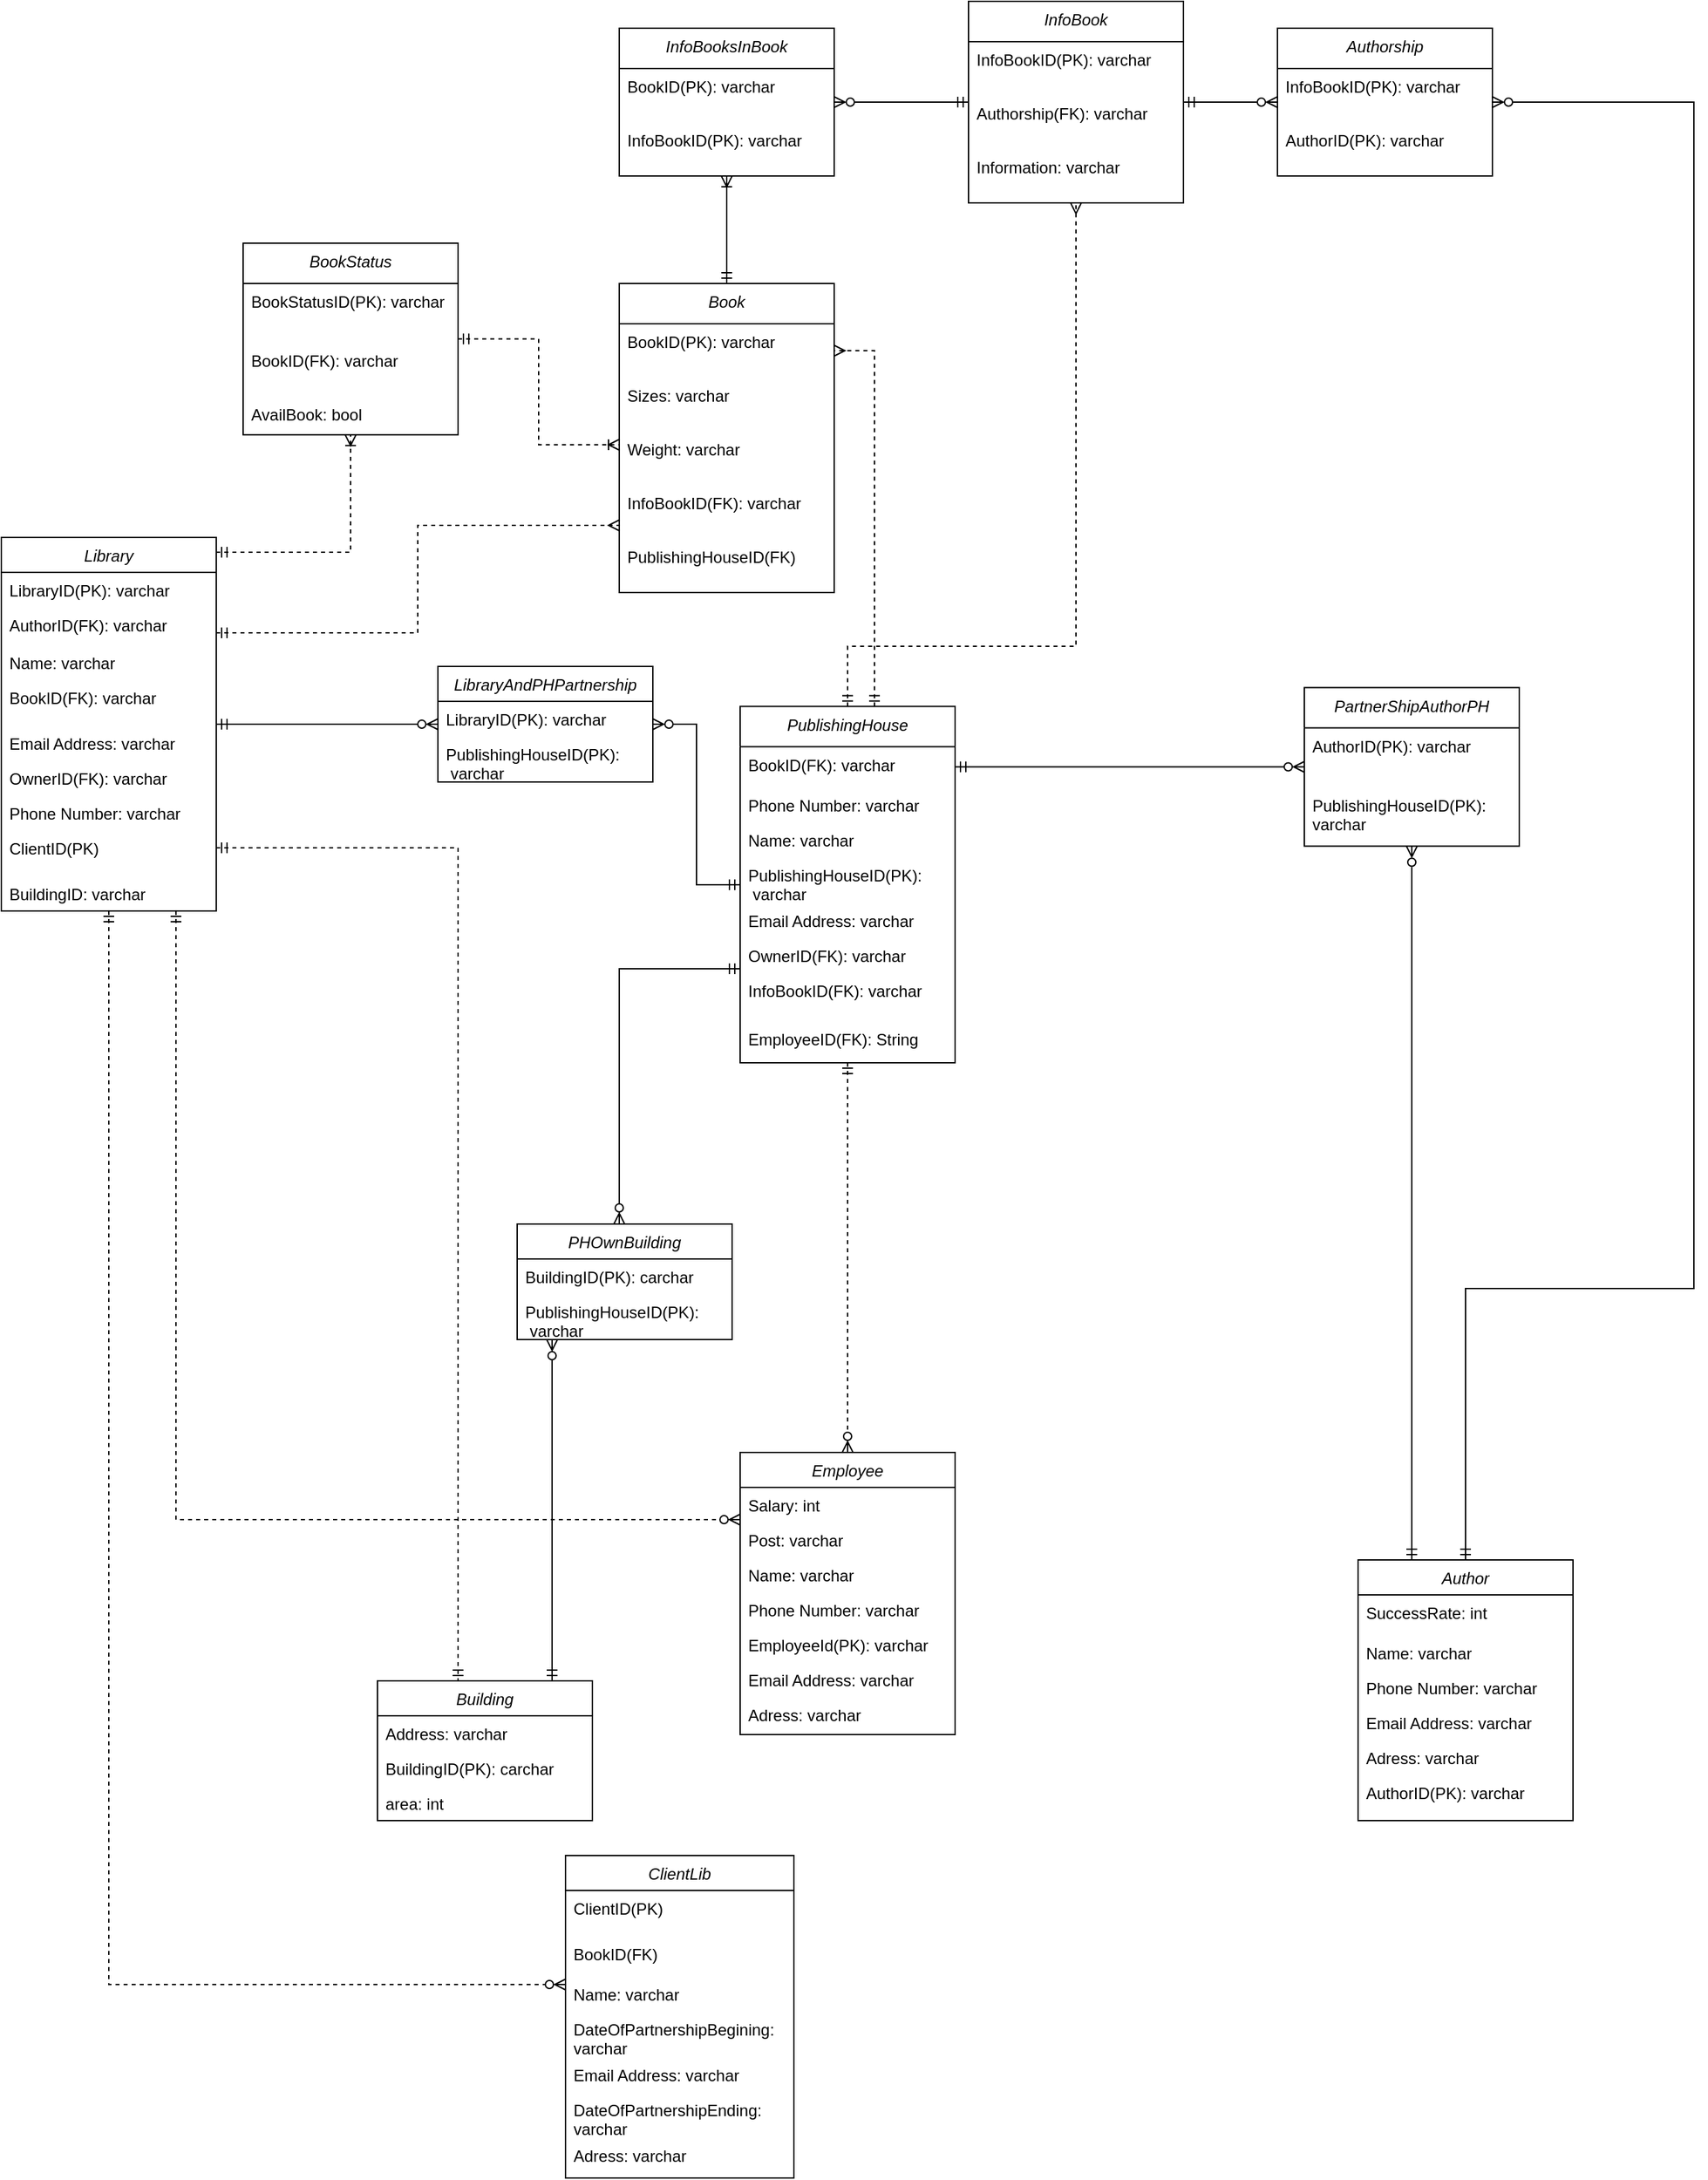 <mxfile version="24.7.17">
  <diagram name="Страница — 1" id="X7ePysLvYvUJZ-tygNwQ">
    <mxGraphModel dx="1500" dy="899" grid="1" gridSize="10" guides="1" tooltips="1" connect="1" arrows="1" fold="1" page="1" pageScale="1" pageWidth="827" pageHeight="1169" math="0" shadow="0">
      <root>
        <mxCell id="0" />
        <mxCell id="1" parent="0" />
        <mxCell id="-ZxG7SaFR2u5VgbHqJqT-193" style="edgeStyle=orthogonalEdgeStyle;shape=connector;rounded=0;orthogonalLoop=1;jettySize=auto;html=1;strokeColor=default;align=center;verticalAlign=middle;fontFamily=Helvetica;fontSize=11;fontColor=default;labelBackgroundColor=default;startArrow=ERmandOne;startFill=0;endArrow=ERzeroToMany;endFill=0;" parent="1" source="-ZxG7SaFR2u5VgbHqJqT-23" target="-ZxG7SaFR2u5VgbHqJqT-190" edge="1">
          <mxGeometry relative="1" as="geometry">
            <Array as="points">
              <mxPoint x="440" y="1180" />
              <mxPoint x="440" y="1180" />
            </Array>
          </mxGeometry>
        </mxCell>
        <mxCell id="-ZxG7SaFR2u5VgbHqJqT-23" value="Building" style="swimlane;fontStyle=2;align=center;verticalAlign=top;childLayout=stackLayout;horizontal=1;startSize=26;horizontalStack=0;resizeParent=1;resizeLast=0;collapsible=1;marginBottom=0;rounded=0;shadow=0;strokeWidth=1;" parent="1" vertex="1">
          <mxGeometry x="310" y="1380" width="160" height="104" as="geometry">
            <mxRectangle x="230" y="140" width="160" height="26" as="alternateBounds" />
          </mxGeometry>
        </mxCell>
        <mxCell id="-ZxG7SaFR2u5VgbHqJqT-212" value="Address: varchar" style="text;align=left;verticalAlign=top;spacingLeft=4;spacingRight=4;overflow=hidden;rotatable=0;points=[[0,0.5],[1,0.5]];portConstraint=eastwest;rounded=0;shadow=0;html=0;" parent="-ZxG7SaFR2u5VgbHqJqT-23" vertex="1">
          <mxGeometry y="26" width="160" height="26" as="geometry" />
        </mxCell>
        <mxCell id="-ZxG7SaFR2u5VgbHqJqT-24" value="BuildingID(PK): carchar" style="text;align=left;verticalAlign=top;spacingLeft=4;spacingRight=4;overflow=hidden;rotatable=0;points=[[0,0.5],[1,0.5]];portConstraint=eastwest;rounded=0;shadow=0;html=0;" parent="-ZxG7SaFR2u5VgbHqJqT-23" vertex="1">
          <mxGeometry y="52" width="160" height="26" as="geometry" />
        </mxCell>
        <mxCell id="-ZxG7SaFR2u5VgbHqJqT-25" value="area: int" style="text;align=left;verticalAlign=top;spacingLeft=4;spacingRight=4;overflow=hidden;rotatable=0;points=[[0,0.5],[1,0.5]];portConstraint=eastwest;rounded=0;shadow=0;html=0;" parent="-ZxG7SaFR2u5VgbHqJqT-23" vertex="1">
          <mxGeometry y="78" width="160" height="26" as="geometry" />
        </mxCell>
        <mxCell id="-ZxG7SaFR2u5VgbHqJqT-130" style="edgeStyle=orthogonalEdgeStyle;shape=connector;rounded=0;orthogonalLoop=1;jettySize=auto;html=1;strokeColor=default;align=center;verticalAlign=middle;fontFamily=Helvetica;fontSize=11;fontColor=default;labelBackgroundColor=default;startArrow=ERmandOne;startFill=0;endArrow=ERoneToMany;endFill=0;dashed=1;" parent="1" source="-ZxG7SaFR2u5VgbHqJqT-28" target="-ZxG7SaFR2u5VgbHqJqT-120" edge="1">
          <mxGeometry relative="1" as="geometry">
            <mxPoint x="200" y="540" as="sourcePoint" />
            <Array as="points">
              <mxPoint x="290" y="540" />
            </Array>
          </mxGeometry>
        </mxCell>
        <mxCell id="-ZxG7SaFR2u5VgbHqJqT-186" style="edgeStyle=orthogonalEdgeStyle;shape=connector;rounded=0;orthogonalLoop=1;jettySize=auto;html=1;strokeColor=default;align=center;verticalAlign=middle;fontFamily=Helvetica;fontSize=11;fontColor=default;labelBackgroundColor=default;startArrow=ERmandOne;startFill=0;endArrow=ERzeroToMany;endFill=0;" parent="1" source="-ZxG7SaFR2u5VgbHqJqT-28" target="-ZxG7SaFR2u5VgbHqJqT-173" edge="1">
          <mxGeometry relative="1" as="geometry" />
        </mxCell>
        <mxCell id="-ZxG7SaFR2u5VgbHqJqT-197" style="edgeStyle=orthogonalEdgeStyle;shape=connector;rounded=0;orthogonalLoop=1;jettySize=auto;html=1;strokeColor=default;align=center;verticalAlign=middle;fontFamily=Helvetica;fontSize=11;fontColor=default;labelBackgroundColor=default;startArrow=ERmandOne;startFill=0;endArrow=ERzeroToMany;endFill=0;dashed=1;" parent="1" source="-ZxG7SaFR2u5VgbHqJqT-28" target="-ZxG7SaFR2u5VgbHqJqT-68" edge="1">
          <mxGeometry relative="1" as="geometry">
            <Array as="points">
              <mxPoint x="110" y="1606" />
            </Array>
          </mxGeometry>
        </mxCell>
        <mxCell id="-ZxG7SaFR2u5VgbHqJqT-208" style="edgeStyle=orthogonalEdgeStyle;shape=connector;rounded=0;orthogonalLoop=1;jettySize=auto;html=1;strokeColor=default;align=center;verticalAlign=middle;fontFamily=Helvetica;fontSize=11;fontColor=default;labelBackgroundColor=default;startArrow=ERmandOne;startFill=0;endArrow=ERmany;endFill=0;dashed=1;" parent="1" source="-ZxG7SaFR2u5VgbHqJqT-28" target="-ZxG7SaFR2u5VgbHqJqT-131" edge="1">
          <mxGeometry relative="1" as="geometry">
            <Array as="points">
              <mxPoint x="340" y="600" />
              <mxPoint x="340" y="520" />
            </Array>
          </mxGeometry>
        </mxCell>
        <mxCell id="LHfTDv_aWgV9LVA2nYTW-2" style="edgeStyle=orthogonalEdgeStyle;shape=connector;rounded=0;orthogonalLoop=1;jettySize=auto;html=1;dashed=1;strokeColor=default;align=center;verticalAlign=middle;fontFamily=Helvetica;fontSize=11;fontColor=default;labelBackgroundColor=default;startArrow=ERmandOne;startFill=0;endArrow=ERzeroToMany;endFill=0;" edge="1" parent="1" source="-ZxG7SaFR2u5VgbHqJqT-117" target="-ZxG7SaFR2u5VgbHqJqT-52">
          <mxGeometry relative="1" as="geometry">
            <Array as="points">
              <mxPoint x="160" y="1260" />
            </Array>
          </mxGeometry>
        </mxCell>
        <mxCell id="-ZxG7SaFR2u5VgbHqJqT-28" value="Library" style="swimlane;fontStyle=2;align=center;verticalAlign=top;childLayout=stackLayout;horizontal=1;startSize=26;horizontalStack=0;resizeParent=1;resizeLast=0;collapsible=1;marginBottom=0;rounded=0;shadow=0;strokeWidth=1;" parent="1" vertex="1">
          <mxGeometry x="30" y="529" width="160" height="278" as="geometry">
            <mxRectangle x="230" y="140" width="160" height="26" as="alternateBounds" />
          </mxGeometry>
        </mxCell>
        <mxCell id="-ZxG7SaFR2u5VgbHqJqT-111" value="LibraryID(PK): varchar" style="text;align=left;verticalAlign=top;spacingLeft=4;spacingRight=4;overflow=hidden;rotatable=0;points=[[0,0.5],[1,0.5]];portConstraint=eastwest;rounded=0;shadow=0;html=0;" parent="-ZxG7SaFR2u5VgbHqJqT-28" vertex="1">
          <mxGeometry y="26" width="160" height="26" as="geometry" />
        </mxCell>
        <mxCell id="-ZxG7SaFR2u5VgbHqJqT-107" value="AuthorID(FK): varchar" style="text;align=left;verticalAlign=top;spacingLeft=4;spacingRight=4;overflow=hidden;rotatable=0;points=[[0,0.5],[1,0.5]];portConstraint=eastwest;" parent="-ZxG7SaFR2u5VgbHqJqT-28" vertex="1">
          <mxGeometry y="52" width="160" height="28" as="geometry" />
        </mxCell>
        <mxCell id="-ZxG7SaFR2u5VgbHqJqT-110" value="Name: varchar" style="text;align=left;verticalAlign=top;spacingLeft=4;spacingRight=4;overflow=hidden;rotatable=0;points=[[0,0.5],[1,0.5]];portConstraint=eastwest;" parent="-ZxG7SaFR2u5VgbHqJqT-28" vertex="1">
          <mxGeometry y="80" width="160" height="26" as="geometry" />
        </mxCell>
        <mxCell id="-ZxG7SaFR2u5VgbHqJqT-108" value="BookID(FK): varchar" style="text;align=left;verticalAlign=top;spacingLeft=4;spacingRight=4;overflow=hidden;rotatable=0;points=[[0,0.5],[1,0.5]];portConstraint=eastwest;" parent="-ZxG7SaFR2u5VgbHqJqT-28" vertex="1">
          <mxGeometry y="106" width="160" height="34" as="geometry" />
        </mxCell>
        <mxCell id="-ZxG7SaFR2u5VgbHqJqT-112" value="Email Address: varchar" style="text;align=left;verticalAlign=top;spacingLeft=4;spacingRight=4;overflow=hidden;rotatable=0;points=[[0,0.5],[1,0.5]];portConstraint=eastwest;rounded=0;shadow=0;html=0;" parent="-ZxG7SaFR2u5VgbHqJqT-28" vertex="1">
          <mxGeometry y="140" width="160" height="26" as="geometry" />
        </mxCell>
        <mxCell id="-ZxG7SaFR2u5VgbHqJqT-114" value="OwnerID(FK): varchar" style="text;align=left;verticalAlign=top;spacingLeft=4;spacingRight=4;overflow=hidden;rotatable=0;points=[[0,0.5],[1,0.5]];portConstraint=eastwest;rounded=0;shadow=0;html=0;" parent="-ZxG7SaFR2u5VgbHqJqT-28" vertex="1">
          <mxGeometry y="166" width="160" height="26" as="geometry" />
        </mxCell>
        <mxCell id="-ZxG7SaFR2u5VgbHqJqT-109" value="Phone Number: varchar" style="text;align=left;verticalAlign=top;spacingLeft=4;spacingRight=4;overflow=hidden;rotatable=0;points=[[0,0.5],[1,0.5]];portConstraint=eastwest;rounded=0;shadow=0;html=0;" parent="-ZxG7SaFR2u5VgbHqJqT-28" vertex="1">
          <mxGeometry y="192" width="160" height="26" as="geometry" />
        </mxCell>
        <mxCell id="-ZxG7SaFR2u5VgbHqJqT-216" value="ClientID(PK)" style="text;align=left;verticalAlign=top;spacingLeft=4;spacingRight=4;overflow=hidden;rotatable=0;points=[[0,0.5],[1,0.5]];portConstraint=eastwest;rounded=0;shadow=0;html=0;fontStyle=0" parent="-ZxG7SaFR2u5VgbHqJqT-28" vertex="1">
          <mxGeometry y="218" width="160" height="34" as="geometry" />
        </mxCell>
        <mxCell id="-ZxG7SaFR2u5VgbHqJqT-117" value="BuildingID: varchar" style="text;align=left;verticalAlign=top;spacingLeft=4;spacingRight=4;overflow=hidden;rotatable=0;points=[[0,0.5],[1,0.5]];portConstraint=eastwest;rounded=0;shadow=0;html=0;" parent="-ZxG7SaFR2u5VgbHqJqT-28" vertex="1">
          <mxGeometry y="252" width="160" height="26" as="geometry" />
        </mxCell>
        <mxCell id="-ZxG7SaFR2u5VgbHqJqT-187" style="edgeStyle=orthogonalEdgeStyle;shape=connector;rounded=0;orthogonalLoop=1;jettySize=auto;html=1;strokeColor=default;align=center;verticalAlign=middle;fontFamily=Helvetica;fontSize=11;fontColor=default;labelBackgroundColor=default;startArrow=ERmandOne;startFill=0;endArrow=ERzeroToMany;endFill=0;" parent="1" source="-ZxG7SaFR2u5VgbHqJqT-40" target="-ZxG7SaFR2u5VgbHqJqT-173" edge="1">
          <mxGeometry relative="1" as="geometry" />
        </mxCell>
        <mxCell id="-ZxG7SaFR2u5VgbHqJqT-188" style="edgeStyle=orthogonalEdgeStyle;shape=connector;rounded=0;orthogonalLoop=1;jettySize=auto;html=1;strokeColor=default;align=center;verticalAlign=middle;fontFamily=Helvetica;fontSize=11;fontColor=default;labelBackgroundColor=default;startArrow=ERmandOne;startFill=0;endArrow=ERzeroToMany;endFill=0;dashed=1;" parent="1" source="-ZxG7SaFR2u5VgbHqJqT-40" target="-ZxG7SaFR2u5VgbHqJqT-52" edge="1">
          <mxGeometry relative="1" as="geometry" />
        </mxCell>
        <mxCell id="-ZxG7SaFR2u5VgbHqJqT-207" style="edgeStyle=orthogonalEdgeStyle;shape=connector;rounded=0;orthogonalLoop=1;jettySize=auto;html=1;strokeColor=default;align=center;verticalAlign=middle;fontFamily=Helvetica;fontSize=11;fontColor=default;labelBackgroundColor=default;startArrow=ERmandOne;startFill=0;endArrow=ERmany;endFill=0;dashed=1;" parent="1" source="-ZxG7SaFR2u5VgbHqJqT-40" target="-ZxG7SaFR2u5VgbHqJqT-138" edge="1">
          <mxGeometry relative="1" as="geometry">
            <Array as="points">
              <mxPoint x="660" y="610" />
              <mxPoint x="830" y="610" />
            </Array>
          </mxGeometry>
        </mxCell>
        <mxCell id="DGBfZxkSnBY_tuZqTRpV-2" style="edgeStyle=orthogonalEdgeStyle;shape=connector;rounded=0;orthogonalLoop=1;jettySize=auto;html=1;dashed=1;strokeColor=default;align=center;verticalAlign=middle;fontFamily=Helvetica;fontSize=11;fontColor=default;labelBackgroundColor=default;startArrow=ERmandOne;startFill=0;endArrow=ERmany;endFill=0;" parent="1" source="-ZxG7SaFR2u5VgbHqJqT-40" target="-ZxG7SaFR2u5VgbHqJqT-133" edge="1">
          <mxGeometry relative="1" as="geometry">
            <Array as="points">
              <mxPoint x="680" y="390" />
            </Array>
          </mxGeometry>
        </mxCell>
        <mxCell id="-ZxG7SaFR2u5VgbHqJqT-40" value="PublishingHouse" style="swimlane;fontStyle=2;align=center;verticalAlign=top;childLayout=stackLayout;horizontal=1;startSize=30;horizontalStack=0;resizeParent=1;resizeLast=0;collapsible=1;marginBottom=0;rounded=0;shadow=0;strokeWidth=1;" parent="1" vertex="1">
          <mxGeometry x="580" y="654.75" width="160" height="265.25" as="geometry">
            <mxRectangle x="230" y="140" width="160" height="26" as="alternateBounds" />
          </mxGeometry>
        </mxCell>
        <mxCell id="-ZxG7SaFR2u5VgbHqJqT-42" value="BookID(FK): varchar" style="text;align=left;verticalAlign=top;spacingLeft=4;spacingRight=4;overflow=hidden;rotatable=0;points=[[0,0.5],[1,0.5]];portConstraint=eastwest;" parent="-ZxG7SaFR2u5VgbHqJqT-40" vertex="1">
          <mxGeometry y="30" width="160" height="30" as="geometry" />
        </mxCell>
        <mxCell id="-ZxG7SaFR2u5VgbHqJqT-12" value="Phone Number: varchar" style="text;align=left;verticalAlign=top;spacingLeft=4;spacingRight=4;overflow=hidden;rotatable=0;points=[[0,0.5],[1,0.5]];portConstraint=eastwest;rounded=0;shadow=0;html=0;" parent="-ZxG7SaFR2u5VgbHqJqT-40" vertex="1">
          <mxGeometry y="60" width="160" height="26" as="geometry" />
        </mxCell>
        <mxCell id="-ZxG7SaFR2u5VgbHqJqT-101" value="Name: varchar" style="text;align=left;verticalAlign=top;spacingLeft=4;spacingRight=4;overflow=hidden;rotatable=0;points=[[0,0.5],[1,0.5]];portConstraint=eastwest;" parent="-ZxG7SaFR2u5VgbHqJqT-40" vertex="1">
          <mxGeometry y="86" width="160" height="26" as="geometry" />
        </mxCell>
        <mxCell id="-ZxG7SaFR2u5VgbHqJqT-103" value="PublishingHouseID(PK):&#xa; varchar" style="text;align=left;verticalAlign=top;spacingLeft=4;spacingRight=4;overflow=hidden;rotatable=0;points=[[0,0.5],[1,0.5]];portConstraint=eastwest;rounded=0;shadow=0;html=0;" parent="-ZxG7SaFR2u5VgbHqJqT-40" vertex="1">
          <mxGeometry y="112" width="160" height="34" as="geometry" />
        </mxCell>
        <mxCell id="-ZxG7SaFR2u5VgbHqJqT-104" value="Email Address: varchar" style="text;align=left;verticalAlign=top;spacingLeft=4;spacingRight=4;overflow=hidden;rotatable=0;points=[[0,0.5],[1,0.5]];portConstraint=eastwest;rounded=0;shadow=0;html=0;" parent="-ZxG7SaFR2u5VgbHqJqT-40" vertex="1">
          <mxGeometry y="146" width="160" height="26" as="geometry" />
        </mxCell>
        <mxCell id="-ZxG7SaFR2u5VgbHqJqT-102" value="OwnerID(FK): varchar" style="text;align=left;verticalAlign=top;spacingLeft=4;spacingRight=4;overflow=hidden;rotatable=0;points=[[0,0.5],[1,0.5]];portConstraint=eastwest;rounded=0;shadow=0;html=0;" parent="-ZxG7SaFR2u5VgbHqJqT-40" vertex="1">
          <mxGeometry y="172" width="160" height="26" as="geometry" />
        </mxCell>
        <mxCell id="-ZxG7SaFR2u5VgbHqJqT-183" value="InfoBookID(FK): varchar" style="text;align=left;verticalAlign=top;spacingLeft=4;spacingRight=4;overflow=hidden;rotatable=0;points=[[0,0.5],[1,0.5]];portConstraint=eastwest;" parent="-ZxG7SaFR2u5VgbHqJqT-40" vertex="1">
          <mxGeometry y="198" width="160" height="36" as="geometry" />
        </mxCell>
        <mxCell id="-ZxG7SaFR2u5VgbHqJqT-205" value="EmployeeID(FK): String" style="text;align=left;verticalAlign=top;spacingLeft=4;spacingRight=4;overflow=hidden;rotatable=0;points=[[0,0.5],[1,0.5]];portConstraint=eastwest;rounded=0;shadow=0;html=0;" parent="-ZxG7SaFR2u5VgbHqJqT-40" vertex="1">
          <mxGeometry y="234" width="160" height="26" as="geometry" />
        </mxCell>
        <mxCell id="-ZxG7SaFR2u5VgbHqJqT-52" value="Employee" style="swimlane;fontStyle=2;align=center;verticalAlign=top;childLayout=stackLayout;horizontal=1;startSize=26;horizontalStack=0;resizeParent=1;resizeLast=0;collapsible=1;marginBottom=0;rounded=0;shadow=0;strokeWidth=1;" parent="1" vertex="1">
          <mxGeometry x="580" y="1210" width="160" height="210" as="geometry">
            <mxRectangle x="230" y="140" width="160" height="26" as="alternateBounds" />
          </mxGeometry>
        </mxCell>
        <mxCell id="-ZxG7SaFR2u5VgbHqJqT-53" value="Salary: int" style="text;align=left;verticalAlign=top;spacingLeft=4;spacingRight=4;overflow=hidden;rotatable=0;points=[[0,0.5],[1,0.5]];portConstraint=eastwest;rounded=0;shadow=0;html=0;" parent="-ZxG7SaFR2u5VgbHqJqT-52" vertex="1">
          <mxGeometry y="26" width="160" height="26" as="geometry" />
        </mxCell>
        <mxCell id="-ZxG7SaFR2u5VgbHqJqT-54" value="Post: varchar" style="text;align=left;verticalAlign=top;spacingLeft=4;spacingRight=4;overflow=hidden;rotatable=0;points=[[0,0.5],[1,0.5]];portConstraint=eastwest;rounded=0;shadow=0;html=0;" parent="-ZxG7SaFR2u5VgbHqJqT-52" vertex="1">
          <mxGeometry y="52" width="160" height="26" as="geometry" />
        </mxCell>
        <mxCell id="-ZxG7SaFR2u5VgbHqJqT-215" value="Name: varchar" style="text;align=left;verticalAlign=top;spacingLeft=4;spacingRight=4;overflow=hidden;rotatable=0;points=[[0,0.5],[1,0.5]];portConstraint=eastwest;" parent="-ZxG7SaFR2u5VgbHqJqT-52" vertex="1">
          <mxGeometry y="78" width="160" height="26" as="geometry" />
        </mxCell>
        <mxCell id="-ZxG7SaFR2u5VgbHqJqT-5" value="Phone Number: varchar" style="text;align=left;verticalAlign=top;spacingLeft=4;spacingRight=4;overflow=hidden;rotatable=0;points=[[0,0.5],[1,0.5]];portConstraint=eastwest;rounded=0;shadow=0;html=0;" parent="-ZxG7SaFR2u5VgbHqJqT-52" vertex="1">
          <mxGeometry y="104" width="160" height="26" as="geometry" />
        </mxCell>
        <mxCell id="-ZxG7SaFR2u5VgbHqJqT-55" value="EmployeeId(PK): varchar" style="text;align=left;verticalAlign=top;spacingLeft=4;spacingRight=4;overflow=hidden;rotatable=0;points=[[0,0.5],[1,0.5]];portConstraint=eastwest;rounded=0;shadow=0;html=0;" parent="-ZxG7SaFR2u5VgbHqJqT-52" vertex="1">
          <mxGeometry y="130" width="160" height="26" as="geometry" />
        </mxCell>
        <mxCell id="-ZxG7SaFR2u5VgbHqJqT-6" value="Email Address: varchar" style="text;align=left;verticalAlign=top;spacingLeft=4;spacingRight=4;overflow=hidden;rotatable=0;points=[[0,0.5],[1,0.5]];portConstraint=eastwest;rounded=0;shadow=0;html=0;" parent="-ZxG7SaFR2u5VgbHqJqT-52" vertex="1">
          <mxGeometry y="156" width="160" height="26" as="geometry" />
        </mxCell>
        <mxCell id="-ZxG7SaFR2u5VgbHqJqT-7" value="Adress: varchar" style="text;align=left;verticalAlign=top;spacingLeft=4;spacingRight=4;overflow=hidden;rotatable=0;points=[[0,0.5],[1,0.5]];portConstraint=eastwest;rounded=0;shadow=0;html=0;" parent="-ZxG7SaFR2u5VgbHqJqT-52" vertex="1">
          <mxGeometry y="182" width="160" height="26" as="geometry" />
        </mxCell>
        <mxCell id="-ZxG7SaFR2u5VgbHqJqT-150" style="edgeStyle=orthogonalEdgeStyle;shape=connector;rounded=0;orthogonalLoop=1;jettySize=auto;html=1;strokeColor=default;align=center;verticalAlign=middle;fontFamily=Helvetica;fontSize=11;fontColor=default;labelBackgroundColor=default;startArrow=ERmandOne;startFill=0;endArrow=ERzeroToMany;endFill=0;" parent="1" source="-ZxG7SaFR2u5VgbHqJqT-59" target="-ZxG7SaFR2u5VgbHqJqT-144" edge="1">
          <mxGeometry relative="1" as="geometry">
            <mxPoint x="1220" y="375" as="targetPoint" />
            <Array as="points">
              <mxPoint x="1290" y="1088" />
              <mxPoint x="1290" y="205" />
            </Array>
          </mxGeometry>
        </mxCell>
        <mxCell id="-ZxG7SaFR2u5VgbHqJqT-59" value="Author" style="swimlane;fontStyle=2;align=center;verticalAlign=top;childLayout=stackLayout;horizontal=1;startSize=26;horizontalStack=0;resizeParent=1;resizeLast=0;collapsible=1;marginBottom=0;rounded=0;shadow=0;strokeWidth=1;" parent="1" vertex="1">
          <mxGeometry x="1040" y="1290" width="160" height="194" as="geometry">
            <mxRectangle x="760" y="1016" width="160" height="26" as="alternateBounds" />
          </mxGeometry>
        </mxCell>
        <mxCell id="-ZxG7SaFR2u5VgbHqJqT-62" value="SuccessRate: int" style="text;align=left;verticalAlign=top;spacingLeft=4;spacingRight=4;overflow=hidden;rotatable=0;points=[[0,0.5],[1,0.5]];portConstraint=eastwest;rounded=0;shadow=0;html=0;fontStyle=0" parent="-ZxG7SaFR2u5VgbHqJqT-59" vertex="1">
          <mxGeometry y="26" width="160" height="30" as="geometry" />
        </mxCell>
        <mxCell id="-ZxG7SaFR2u5VgbHqJqT-169" value="Name: varchar" style="text;align=left;verticalAlign=top;spacingLeft=4;spacingRight=4;overflow=hidden;rotatable=0;points=[[0,0.5],[1,0.5]];portConstraint=eastwest;" parent="-ZxG7SaFR2u5VgbHqJqT-59" vertex="1">
          <mxGeometry y="56" width="160" height="26" as="geometry" />
        </mxCell>
        <mxCell id="-ZxG7SaFR2u5VgbHqJqT-170" value="Phone Number: varchar" style="text;align=left;verticalAlign=top;spacingLeft=4;spacingRight=4;overflow=hidden;rotatable=0;points=[[0,0.5],[1,0.5]];portConstraint=eastwest;rounded=0;shadow=0;html=0;" parent="-ZxG7SaFR2u5VgbHqJqT-59" vertex="1">
          <mxGeometry y="82" width="160" height="26" as="geometry" />
        </mxCell>
        <mxCell id="-ZxG7SaFR2u5VgbHqJqT-171" value="Email Address: varchar" style="text;align=left;verticalAlign=top;spacingLeft=4;spacingRight=4;overflow=hidden;rotatable=0;points=[[0,0.5],[1,0.5]];portConstraint=eastwest;rounded=0;shadow=0;html=0;" parent="-ZxG7SaFR2u5VgbHqJqT-59" vertex="1">
          <mxGeometry y="108" width="160" height="26" as="geometry" />
        </mxCell>
        <mxCell id="-ZxG7SaFR2u5VgbHqJqT-172" value="Adress: varchar" style="text;align=left;verticalAlign=top;spacingLeft=4;spacingRight=4;overflow=hidden;rotatable=0;points=[[0,0.5],[1,0.5]];portConstraint=eastwest;rounded=0;shadow=0;html=0;" parent="-ZxG7SaFR2u5VgbHqJqT-59" vertex="1">
          <mxGeometry y="134" width="160" height="26" as="geometry" />
        </mxCell>
        <mxCell id="-ZxG7SaFR2u5VgbHqJqT-168" value="AuthorID(PK): varchar" style="text;align=left;verticalAlign=top;spacingLeft=4;spacingRight=4;overflow=hidden;rotatable=0;points=[[0,0.5],[1,0.5]];portConstraint=eastwest;rounded=0;shadow=0;html=0;fontStyle=0" parent="-ZxG7SaFR2u5VgbHqJqT-59" vertex="1">
          <mxGeometry y="160" width="160" height="30" as="geometry" />
        </mxCell>
        <mxCell id="-ZxG7SaFR2u5VgbHqJqT-68" value="ClientLib" style="swimlane;fontStyle=2;align=center;verticalAlign=top;childLayout=stackLayout;horizontal=1;startSize=26;horizontalStack=0;resizeParent=1;resizeLast=0;collapsible=1;marginBottom=0;rounded=0;shadow=0;strokeWidth=1;" parent="1" vertex="1">
          <mxGeometry x="450" y="1510" width="170" height="240" as="geometry">
            <mxRectangle x="230" y="140" width="160" height="26" as="alternateBounds" />
          </mxGeometry>
        </mxCell>
        <mxCell id="-ZxG7SaFR2u5VgbHqJqT-69" value="ClientID(PK)" style="text;align=left;verticalAlign=top;spacingLeft=4;spacingRight=4;overflow=hidden;rotatable=0;points=[[0,0.5],[1,0.5]];portConstraint=eastwest;rounded=0;shadow=0;html=0;fontStyle=0" parent="-ZxG7SaFR2u5VgbHqJqT-68" vertex="1">
          <mxGeometry y="26" width="170" height="34" as="geometry" />
        </mxCell>
        <mxCell id="-ZxG7SaFR2u5VgbHqJqT-70" value="BookID(FK)" style="text;align=left;verticalAlign=top;spacingLeft=4;spacingRight=4;overflow=hidden;rotatable=0;points=[[0,0.5],[1,0.5]];portConstraint=eastwest;rounded=0;shadow=0;html=0;fontStyle=0" parent="-ZxG7SaFR2u5VgbHqJqT-68" vertex="1">
          <mxGeometry y="60" width="170" height="30" as="geometry" />
        </mxCell>
        <mxCell id="-ZxG7SaFR2u5VgbHqJqT-203" value="Name: varchar" style="text;align=left;verticalAlign=top;spacingLeft=4;spacingRight=4;overflow=hidden;rotatable=0;points=[[0,0.5],[1,0.5]];portConstraint=eastwest;" parent="-ZxG7SaFR2u5VgbHqJqT-68" vertex="1">
          <mxGeometry y="90" width="170" height="26" as="geometry" />
        </mxCell>
        <mxCell id="-ZxG7SaFR2u5VgbHqJqT-71" value="DateOfPartnershipBegining:&#xa;varchar" style="text;align=left;verticalAlign=top;spacingLeft=4;spacingRight=4;overflow=hidden;rotatable=0;points=[[0,0.5],[1,0.5]];portConstraint=eastwest;rounded=0;shadow=0;html=0;fontStyle=0" parent="-ZxG7SaFR2u5VgbHqJqT-68" vertex="1">
          <mxGeometry y="116" width="170" height="34" as="geometry" />
        </mxCell>
        <mxCell id="-ZxG7SaFR2u5VgbHqJqT-200" value="Email Address: varchar" style="text;align=left;verticalAlign=top;spacingLeft=4;spacingRight=4;overflow=hidden;rotatable=0;points=[[0,0.5],[1,0.5]];portConstraint=eastwest;rounded=0;shadow=0;html=0;" parent="-ZxG7SaFR2u5VgbHqJqT-68" vertex="1">
          <mxGeometry y="150" width="170" height="26" as="geometry" />
        </mxCell>
        <mxCell id="-ZxG7SaFR2u5VgbHqJqT-72" value="DateOfPartnershipEnding:&#xa;varchar" style="text;align=left;verticalAlign=top;spacingLeft=4;spacingRight=4;overflow=hidden;rotatable=0;points=[[0,0.5],[1,0.5]];portConstraint=eastwest;rounded=0;shadow=0;html=0;fontStyle=0" parent="-ZxG7SaFR2u5VgbHqJqT-68" vertex="1">
          <mxGeometry y="176" width="170" height="34" as="geometry" />
        </mxCell>
        <mxCell id="-ZxG7SaFR2u5VgbHqJqT-201" value="Adress: varchar" style="text;align=left;verticalAlign=top;spacingLeft=4;spacingRight=4;overflow=hidden;rotatable=0;points=[[0,0.5],[1,0.5]];portConstraint=eastwest;rounded=0;shadow=0;html=0;" parent="-ZxG7SaFR2u5VgbHqJqT-68" vertex="1">
          <mxGeometry y="210" width="170" height="26" as="geometry" />
        </mxCell>
        <mxCell id="-ZxG7SaFR2u5VgbHqJqT-90" value="PartnerShipAuthorPH" style="swimlane;fontStyle=2;align=center;verticalAlign=top;childLayout=stackLayout;horizontal=1;startSize=30;horizontalStack=0;resizeParent=1;resizeLast=0;collapsible=1;marginBottom=0;rounded=0;shadow=0;strokeWidth=1;" parent="1" vertex="1">
          <mxGeometry x="1000" y="640.75" width="160" height="118" as="geometry">
            <mxRectangle x="230" y="140" width="160" height="26" as="alternateBounds" />
          </mxGeometry>
        </mxCell>
        <mxCell id="-ZxG7SaFR2u5VgbHqJqT-100" value="AuthorID(PK): varchar" style="text;align=left;verticalAlign=top;spacingLeft=4;spacingRight=4;overflow=hidden;rotatable=0;points=[[0,0.5],[1,0.5]];portConstraint=eastwest;" parent="-ZxG7SaFR2u5VgbHqJqT-90" vertex="1">
          <mxGeometry y="30" width="160" height="44" as="geometry" />
        </mxCell>
        <mxCell id="-ZxG7SaFR2u5VgbHqJqT-93" value="PublishingHouseID(PK): &#xa;varchar" style="text;align=left;verticalAlign=top;spacingLeft=4;spacingRight=4;overflow=hidden;rotatable=0;points=[[0,0.5],[1,0.5]];portConstraint=eastwest;rounded=0;shadow=0;html=0;fontStyle=0" parent="-ZxG7SaFR2u5VgbHqJqT-90" vertex="1">
          <mxGeometry y="74" width="160" height="44" as="geometry" />
        </mxCell>
        <mxCell id="-ZxG7SaFR2u5VgbHqJqT-98" style="edgeStyle=orthogonalEdgeStyle;rounded=0;orthogonalLoop=1;jettySize=auto;html=1;endArrow=ERzeroToMany;endFill=0;startArrow=ERmandOne;startFill=0;" parent="1" source="-ZxG7SaFR2u5VgbHqJqT-42" target="-ZxG7SaFR2u5VgbHqJqT-90" edge="1">
          <mxGeometry relative="1" as="geometry" />
        </mxCell>
        <mxCell id="-ZxG7SaFR2u5VgbHqJqT-99" style="edgeStyle=orthogonalEdgeStyle;rounded=0;orthogonalLoop=1;jettySize=auto;html=1;endArrow=ERzeroToMany;endFill=0;startArrow=ERmandOne;startFill=0;exitX=0.25;exitY=0;exitDx=0;exitDy=0;" parent="1" source="-ZxG7SaFR2u5VgbHqJqT-59" target="-ZxG7SaFR2u5VgbHqJqT-90" edge="1">
          <mxGeometry relative="1" as="geometry">
            <mxPoint x="917.92" y="1045.256" as="sourcePoint" />
            <mxPoint x="1070" y="941" as="targetPoint" />
            <Array as="points" />
          </mxGeometry>
        </mxCell>
        <mxCell id="-ZxG7SaFR2u5VgbHqJqT-198" style="edgeStyle=orthogonalEdgeStyle;shape=connector;rounded=0;orthogonalLoop=1;jettySize=auto;html=1;strokeColor=default;align=center;verticalAlign=middle;fontFamily=Helvetica;fontSize=11;fontColor=default;labelBackgroundColor=default;startArrow=ERmandOne;startFill=0;endArrow=ERoneToMany;endFill=0;dashed=1;" parent="1" source="-ZxG7SaFR2u5VgbHqJqT-120" target="-ZxG7SaFR2u5VgbHqJqT-131" edge="1">
          <mxGeometry relative="1" as="geometry">
            <Array as="points">
              <mxPoint x="430" y="381" />
              <mxPoint x="430" y="460" />
            </Array>
          </mxGeometry>
        </mxCell>
        <mxCell id="-ZxG7SaFR2u5VgbHqJqT-120" value="BookStatus" style="swimlane;fontStyle=2;align=center;verticalAlign=top;childLayout=stackLayout;horizontal=1;startSize=30;horizontalStack=0;resizeParent=1;resizeLast=0;collapsible=1;marginBottom=0;rounded=0;shadow=0;strokeWidth=1;" parent="1" vertex="1">
          <mxGeometry x="210" y="310" width="160" height="142.62" as="geometry">
            <mxRectangle x="230" y="140" width="160" height="26" as="alternateBounds" />
          </mxGeometry>
        </mxCell>
        <mxCell id="-ZxG7SaFR2u5VgbHqJqT-121" value="BookStatusID(PK): varchar" style="text;align=left;verticalAlign=top;spacingLeft=4;spacingRight=4;overflow=hidden;rotatable=0;points=[[0,0.5],[1,0.5]];portConstraint=eastwest;" parent="-ZxG7SaFR2u5VgbHqJqT-120" vertex="1">
          <mxGeometry y="30" width="160" height="44" as="geometry" />
        </mxCell>
        <mxCell id="-ZxG7SaFR2u5VgbHqJqT-122" value="BookID(FK): varchar" style="text;align=left;verticalAlign=top;spacingLeft=4;spacingRight=4;overflow=hidden;rotatable=0;points=[[0,0.5],[1,0.5]];portConstraint=eastwest;" parent="-ZxG7SaFR2u5VgbHqJqT-120" vertex="1">
          <mxGeometry y="74" width="160" height="40" as="geometry" />
        </mxCell>
        <mxCell id="-ZxG7SaFR2u5VgbHqJqT-123" value="AvailBook: bool" style="text;align=left;verticalAlign=top;spacingLeft=4;spacingRight=4;overflow=hidden;rotatable=0;points=[[0,0.5],[1,0.5]];portConstraint=eastwest;rounded=0;shadow=0;html=0;" parent="-ZxG7SaFR2u5VgbHqJqT-120" vertex="1">
          <mxGeometry y="114" width="160" height="26" as="geometry" />
        </mxCell>
        <mxCell id="-ZxG7SaFR2u5VgbHqJqT-163" style="edgeStyle=orthogonalEdgeStyle;shape=connector;rounded=0;orthogonalLoop=1;jettySize=auto;html=1;strokeColor=default;align=center;verticalAlign=middle;fontFamily=Helvetica;fontSize=11;fontColor=default;labelBackgroundColor=default;startArrow=ERmandOne;startFill=0;endArrow=ERoneToMany;endFill=0;" parent="1" source="-ZxG7SaFR2u5VgbHqJqT-131" target="-ZxG7SaFR2u5VgbHqJqT-158" edge="1">
          <mxGeometry relative="1" as="geometry" />
        </mxCell>
        <mxCell id="-ZxG7SaFR2u5VgbHqJqT-131" value="Book" style="swimlane;fontStyle=2;align=center;verticalAlign=top;childLayout=stackLayout;horizontal=1;startSize=30;horizontalStack=0;resizeParent=1;resizeLast=0;collapsible=1;marginBottom=0;rounded=0;shadow=0;strokeWidth=1;" parent="1" vertex="1">
          <mxGeometry x="490" y="340" width="160" height="230" as="geometry">
            <mxRectangle x="230" y="140" width="160" height="26" as="alternateBounds" />
          </mxGeometry>
        </mxCell>
        <mxCell id="-ZxG7SaFR2u5VgbHqJqT-133" value="BookID(PK): varchar" style="text;align=left;verticalAlign=top;spacingLeft=4;spacingRight=4;overflow=hidden;rotatable=0;points=[[0,0.5],[1,0.5]];portConstraint=eastwest;" parent="-ZxG7SaFR2u5VgbHqJqT-131" vertex="1">
          <mxGeometry y="30" width="160" height="40" as="geometry" />
        </mxCell>
        <mxCell id="-ZxG7SaFR2u5VgbHqJqT-135" value="Sizes: varchar" style="text;align=left;verticalAlign=top;spacingLeft=4;spacingRight=4;overflow=hidden;rotatable=0;points=[[0,0.5],[1,0.5]];portConstraint=eastwest;" parent="-ZxG7SaFR2u5VgbHqJqT-131" vertex="1">
          <mxGeometry y="70" width="160" height="40" as="geometry" />
        </mxCell>
        <mxCell id="-ZxG7SaFR2u5VgbHqJqT-136" value="Weight: varchar" style="text;align=left;verticalAlign=top;spacingLeft=4;spacingRight=4;overflow=hidden;rotatable=0;points=[[0,0.5],[1,0.5]];portConstraint=eastwest;" parent="-ZxG7SaFR2u5VgbHqJqT-131" vertex="1">
          <mxGeometry y="110" width="160" height="40" as="geometry" />
        </mxCell>
        <mxCell id="-ZxG7SaFR2u5VgbHqJqT-137" value="InfoBookID(FK): varchar" style="text;align=left;verticalAlign=top;spacingLeft=4;spacingRight=4;overflow=hidden;rotatable=0;points=[[0,0.5],[1,0.5]];portConstraint=eastwest;" parent="-ZxG7SaFR2u5VgbHqJqT-131" vertex="1">
          <mxGeometry y="150" width="160" height="40" as="geometry" />
        </mxCell>
        <mxCell id="-ZxG7SaFR2u5VgbHqJqT-165" value="PublishingHouseID(FK)" style="text;align=left;verticalAlign=top;spacingLeft=4;spacingRight=4;overflow=hidden;rotatable=0;points=[[0,0.5],[1,0.5]];portConstraint=eastwest;" parent="-ZxG7SaFR2u5VgbHqJqT-131" vertex="1">
          <mxGeometry y="190" width="160" height="40" as="geometry" />
        </mxCell>
        <mxCell id="-ZxG7SaFR2u5VgbHqJqT-151" style="edgeStyle=orthogonalEdgeStyle;shape=connector;rounded=0;orthogonalLoop=1;jettySize=auto;html=1;strokeColor=default;align=center;verticalAlign=middle;fontFamily=Helvetica;fontSize=11;fontColor=default;labelBackgroundColor=default;startArrow=ERmandOne;startFill=0;endArrow=ERzeroToMany;endFill=0;" parent="1" source="-ZxG7SaFR2u5VgbHqJqT-138" target="-ZxG7SaFR2u5VgbHqJqT-144" edge="1">
          <mxGeometry relative="1" as="geometry" />
        </mxCell>
        <mxCell id="-ZxG7SaFR2u5VgbHqJqT-164" style="edgeStyle=orthogonalEdgeStyle;shape=connector;rounded=0;orthogonalLoop=1;jettySize=auto;html=1;strokeColor=default;align=center;verticalAlign=middle;fontFamily=Helvetica;fontSize=11;fontColor=default;labelBackgroundColor=default;startArrow=ERmandOne;startFill=0;endArrow=ERzeroToMany;endFill=0;" parent="1" source="-ZxG7SaFR2u5VgbHqJqT-138" target="-ZxG7SaFR2u5VgbHqJqT-158" edge="1">
          <mxGeometry relative="1" as="geometry" />
        </mxCell>
        <mxCell id="-ZxG7SaFR2u5VgbHqJqT-138" value="InfoBook" style="swimlane;fontStyle=2;align=center;verticalAlign=top;childLayout=stackLayout;horizontal=1;startSize=30;horizontalStack=0;resizeParent=1;resizeLast=0;collapsible=1;marginBottom=0;rounded=0;shadow=0;strokeWidth=1;" parent="1" vertex="1">
          <mxGeometry x="750" y="130" width="160" height="150" as="geometry">
            <mxRectangle x="750" y="130" width="160" height="26" as="alternateBounds" />
          </mxGeometry>
        </mxCell>
        <mxCell id="-ZxG7SaFR2u5VgbHqJqT-139" value="InfoBookID(PK): varchar" style="text;align=left;verticalAlign=top;spacingLeft=4;spacingRight=4;overflow=hidden;rotatable=0;points=[[0,0.5],[1,0.5]];portConstraint=eastwest;" parent="-ZxG7SaFR2u5VgbHqJqT-138" vertex="1">
          <mxGeometry y="30" width="160" height="40" as="geometry" />
        </mxCell>
        <mxCell id="-ZxG7SaFR2u5VgbHqJqT-148" value="Authorship(FK): varchar" style="text;align=left;verticalAlign=top;spacingLeft=4;spacingRight=4;overflow=hidden;rotatable=0;points=[[0,0.5],[1,0.5]];portConstraint=eastwest;fontStyle=0" parent="-ZxG7SaFR2u5VgbHqJqT-138" vertex="1">
          <mxGeometry y="70" width="160" height="40" as="geometry" />
        </mxCell>
        <mxCell id="-ZxG7SaFR2u5VgbHqJqT-142" value="Information: varchar" style="text;align=left;verticalAlign=top;spacingLeft=4;spacingRight=4;overflow=hidden;rotatable=0;points=[[0,0.5],[1,0.5]];portConstraint=eastwest;" parent="-ZxG7SaFR2u5VgbHqJqT-138" vertex="1">
          <mxGeometry y="110" width="160" height="40" as="geometry" />
        </mxCell>
        <mxCell id="-ZxG7SaFR2u5VgbHqJqT-144" value="Authorship" style="swimlane;fontStyle=2;align=center;verticalAlign=top;childLayout=stackLayout;horizontal=1;startSize=30;horizontalStack=0;resizeParent=1;resizeLast=0;collapsible=1;marginBottom=0;rounded=0;shadow=0;strokeWidth=1;" parent="1" vertex="1">
          <mxGeometry x="980" y="150" width="160" height="110" as="geometry">
            <mxRectangle x="230" y="140" width="160" height="26" as="alternateBounds" />
          </mxGeometry>
        </mxCell>
        <mxCell id="-ZxG7SaFR2u5VgbHqJqT-145" value="InfoBookID(PK): varchar" style="text;align=left;verticalAlign=top;spacingLeft=4;spacingRight=4;overflow=hidden;rotatable=0;points=[[0,0.5],[1,0.5]];portConstraint=eastwest;" parent="-ZxG7SaFR2u5VgbHqJqT-144" vertex="1">
          <mxGeometry y="30" width="160" height="40" as="geometry" />
        </mxCell>
        <mxCell id="-ZxG7SaFR2u5VgbHqJqT-152" value="AuthorID(PK): varchar" style="text;align=left;verticalAlign=top;spacingLeft=4;spacingRight=4;overflow=hidden;rotatable=0;points=[[0,0.5],[1,0.5]];portConstraint=eastwest;fontStyle=0" parent="-ZxG7SaFR2u5VgbHqJqT-144" vertex="1">
          <mxGeometry y="70" width="160" height="40" as="geometry" />
        </mxCell>
        <mxCell id="-ZxG7SaFR2u5VgbHqJqT-158" value="InfoBooksInBook" style="swimlane;fontStyle=2;align=center;verticalAlign=top;childLayout=stackLayout;horizontal=1;startSize=30;horizontalStack=0;resizeParent=1;resizeLast=0;collapsible=1;marginBottom=0;rounded=0;shadow=0;strokeWidth=1;" parent="1" vertex="1">
          <mxGeometry x="490" y="150" width="160" height="110" as="geometry">
            <mxRectangle x="230" y="140" width="160" height="26" as="alternateBounds" />
          </mxGeometry>
        </mxCell>
        <mxCell id="-ZxG7SaFR2u5VgbHqJqT-159" value="BookID(PK): varchar" style="text;align=left;verticalAlign=top;spacingLeft=4;spacingRight=4;overflow=hidden;rotatable=0;points=[[0,0.5],[1,0.5]];portConstraint=eastwest;" parent="-ZxG7SaFR2u5VgbHqJqT-158" vertex="1">
          <mxGeometry y="30" width="160" height="40" as="geometry" />
        </mxCell>
        <mxCell id="-ZxG7SaFR2u5VgbHqJqT-162" value="InfoBookID(PK): varchar" style="text;align=left;verticalAlign=top;spacingLeft=4;spacingRight=4;overflow=hidden;rotatable=0;points=[[0,0.5],[1,0.5]];portConstraint=eastwest;" parent="-ZxG7SaFR2u5VgbHqJqT-158" vertex="1">
          <mxGeometry y="70" width="160" height="40" as="geometry" />
        </mxCell>
        <mxCell id="-ZxG7SaFR2u5VgbHqJqT-173" value="LibraryAndPHPartnership" style="swimlane;fontStyle=2;align=center;verticalAlign=top;childLayout=stackLayout;horizontal=1;startSize=26;horizontalStack=0;resizeParent=1;resizeLast=0;collapsible=1;marginBottom=0;rounded=0;shadow=0;strokeWidth=1;" parent="1" vertex="1">
          <mxGeometry x="355" y="625" width="160" height="86" as="geometry">
            <mxRectangle x="230" y="140" width="160" height="26" as="alternateBounds" />
          </mxGeometry>
        </mxCell>
        <mxCell id="-ZxG7SaFR2u5VgbHqJqT-185" value="LibraryID(PK): varchar" style="text;align=left;verticalAlign=top;spacingLeft=4;spacingRight=4;overflow=hidden;rotatable=0;points=[[0,0.5],[1,0.5]];portConstraint=eastwest;rounded=0;shadow=0;html=0;" parent="-ZxG7SaFR2u5VgbHqJqT-173" vertex="1">
          <mxGeometry y="26" width="160" height="26" as="geometry" />
        </mxCell>
        <mxCell id="-ZxG7SaFR2u5VgbHqJqT-184" value="PublishingHouseID(PK):&#xa; varchar" style="text;align=left;verticalAlign=top;spacingLeft=4;spacingRight=4;overflow=hidden;rotatable=0;points=[[0,0.5],[1,0.5]];portConstraint=eastwest;rounded=0;shadow=0;html=0;" parent="-ZxG7SaFR2u5VgbHqJqT-173" vertex="1">
          <mxGeometry y="52" width="160" height="34" as="geometry" />
        </mxCell>
        <mxCell id="-ZxG7SaFR2u5VgbHqJqT-189" style="edgeStyle=orthogonalEdgeStyle;shape=connector;rounded=0;orthogonalLoop=1;jettySize=auto;html=1;strokeColor=default;align=center;verticalAlign=middle;fontFamily=Helvetica;fontSize=11;fontColor=default;labelBackgroundColor=default;startArrow=ERmandOne;startFill=0;endArrow=ERmandOne;endFill=0;dashed=1;" parent="1" target="-ZxG7SaFR2u5VgbHqJqT-23" edge="1">
          <mxGeometry relative="1" as="geometry">
            <mxPoint x="190" y="760" as="sourcePoint" />
            <Array as="points">
              <mxPoint x="190" y="760" />
              <mxPoint x="370" y="760" />
            </Array>
          </mxGeometry>
        </mxCell>
        <mxCell id="-ZxG7SaFR2u5VgbHqJqT-194" style="edgeStyle=orthogonalEdgeStyle;shape=connector;rounded=0;orthogonalLoop=1;jettySize=auto;html=1;strokeColor=default;align=center;verticalAlign=middle;fontFamily=Helvetica;fontSize=11;fontColor=default;labelBackgroundColor=default;startArrow=ERzeroToMany;startFill=0;endArrow=ERmandOne;endFill=0;" parent="1" source="-ZxG7SaFR2u5VgbHqJqT-190" target="-ZxG7SaFR2u5VgbHqJqT-40" edge="1">
          <mxGeometry relative="1" as="geometry">
            <Array as="points">
              <mxPoint x="490" y="850" />
            </Array>
          </mxGeometry>
        </mxCell>
        <mxCell id="-ZxG7SaFR2u5VgbHqJqT-190" value="PHOwnBuilding" style="swimlane;fontStyle=2;align=center;verticalAlign=top;childLayout=stackLayout;horizontal=1;startSize=26;horizontalStack=0;resizeParent=1;resizeLast=0;collapsible=1;marginBottom=0;rounded=0;shadow=0;strokeWidth=1;" parent="1" vertex="1">
          <mxGeometry x="414" y="1040" width="160" height="86" as="geometry">
            <mxRectangle x="230" y="140" width="160" height="26" as="alternateBounds" />
          </mxGeometry>
        </mxCell>
        <mxCell id="-ZxG7SaFR2u5VgbHqJqT-213" value="BuildingID(PK): carchar" style="text;align=left;verticalAlign=top;spacingLeft=4;spacingRight=4;overflow=hidden;rotatable=0;points=[[0,0.5],[1,0.5]];portConstraint=eastwest;rounded=0;shadow=0;html=0;" parent="-ZxG7SaFR2u5VgbHqJqT-190" vertex="1">
          <mxGeometry y="26" width="160" height="26" as="geometry" />
        </mxCell>
        <mxCell id="-ZxG7SaFR2u5VgbHqJqT-214" value="PublishingHouseID(PK):&#xa; varchar" style="text;align=left;verticalAlign=top;spacingLeft=4;spacingRight=4;overflow=hidden;rotatable=0;points=[[0,0.5],[1,0.5]];portConstraint=eastwest;rounded=0;shadow=0;html=0;" parent="-ZxG7SaFR2u5VgbHqJqT-190" vertex="1">
          <mxGeometry y="52" width="160" height="34" as="geometry" />
        </mxCell>
      </root>
    </mxGraphModel>
  </diagram>
</mxfile>
